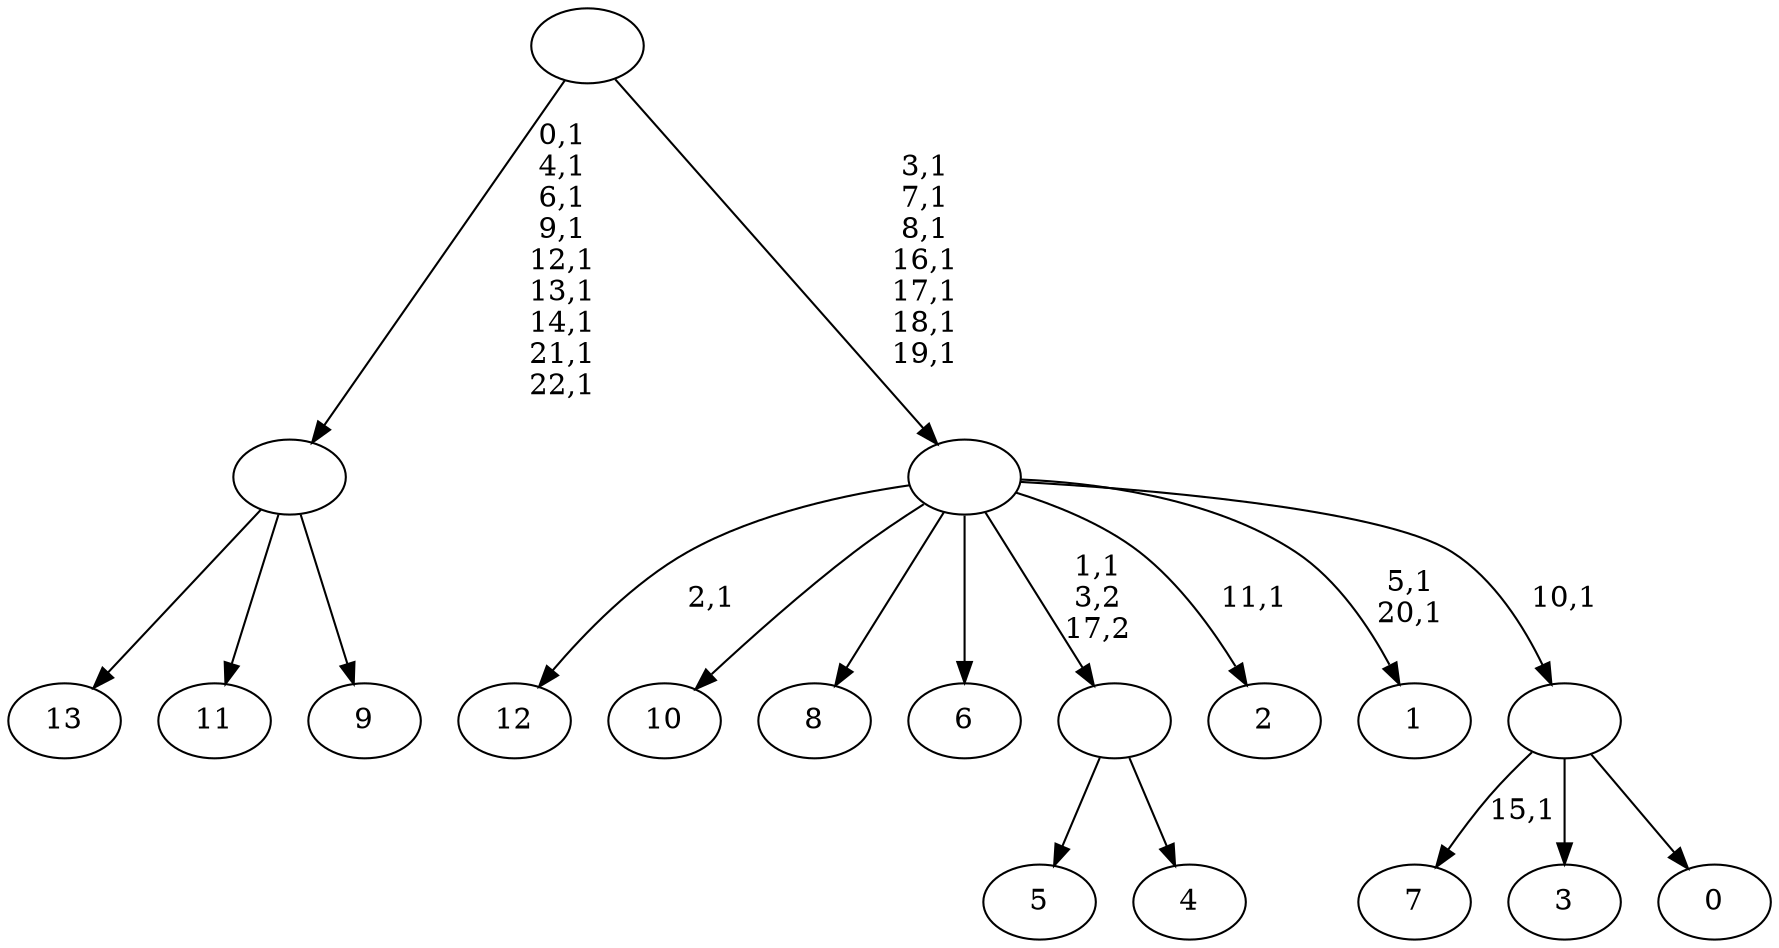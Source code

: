 digraph T {
	37 [label="13"]
	36 [label="12"]
	34 [label="11"]
	33 [label="10"]
	32 [label="9"]
	31 [label=""]
	22 [label="8"]
	21 [label="7"]
	19 [label="6"]
	18 [label="5"]
	17 [label="4"]
	16 [label=""]
	15 [label="3"]
	14 [label="2"]
	12 [label="1"]
	9 [label="0"]
	8 [label=""]
	7 [label=""]
	0 [label=""]
	31 -> 37 [label=""]
	31 -> 34 [label=""]
	31 -> 32 [label=""]
	16 -> 18 [label=""]
	16 -> 17 [label=""]
	8 -> 21 [label="15,1"]
	8 -> 15 [label=""]
	8 -> 9 [label=""]
	7 -> 12 [label="5,1\n20,1"]
	7 -> 14 [label="11,1"]
	7 -> 36 [label="2,1"]
	7 -> 33 [label=""]
	7 -> 22 [label=""]
	7 -> 19 [label=""]
	7 -> 16 [label="1,1\n3,2\n17,2"]
	7 -> 8 [label="10,1"]
	0 -> 7 [label="3,1\n7,1\n8,1\n16,1\n17,1\n18,1\n19,1"]
	0 -> 31 [label="0,1\n4,1\n6,1\n9,1\n12,1\n13,1\n14,1\n21,1\n22,1"]
}
